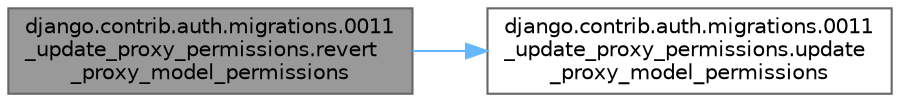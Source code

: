 digraph "django.contrib.auth.migrations.0011_update_proxy_permissions.revert_proxy_model_permissions"
{
 // LATEX_PDF_SIZE
  bgcolor="transparent";
  edge [fontname=Helvetica,fontsize=10,labelfontname=Helvetica,labelfontsize=10];
  node [fontname=Helvetica,fontsize=10,shape=box,height=0.2,width=0.4];
  rankdir="LR";
  Node1 [id="Node000001",label="django.contrib.auth.migrations.0011\l_update_proxy_permissions.revert\l_proxy_model_permissions",height=0.2,width=0.4,color="gray40", fillcolor="grey60", style="filled", fontcolor="black",tooltip=" "];
  Node1 -> Node2 [id="edge1_Node000001_Node000002",color="steelblue1",style="solid",tooltip=" "];
  Node2 [id="Node000002",label="django.contrib.auth.migrations.0011\l_update_proxy_permissions.update\l_proxy_model_permissions",height=0.2,width=0.4,color="grey40", fillcolor="white", style="filled",URL="$namespacedjango_1_1contrib_1_1auth_1_1migrations_1_10011__update__proxy__permissions.html#a49a5b4bf35c82a8a921e2f59d031bd72",tooltip=" "];
}
